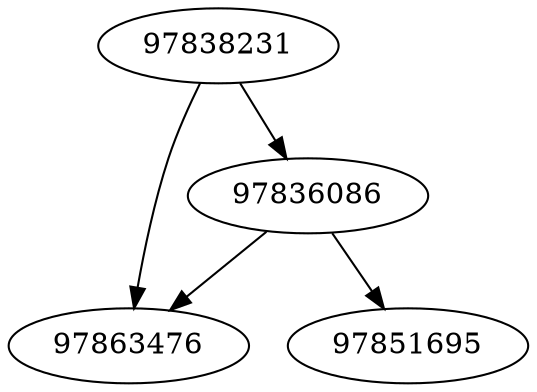 strict digraph  {
97838231;
97863476;
97836086;
97851695;
97838231 -> 97863476;
97838231 -> 97836086;
97836086 -> 97851695;
97836086 -> 97863476;
}
